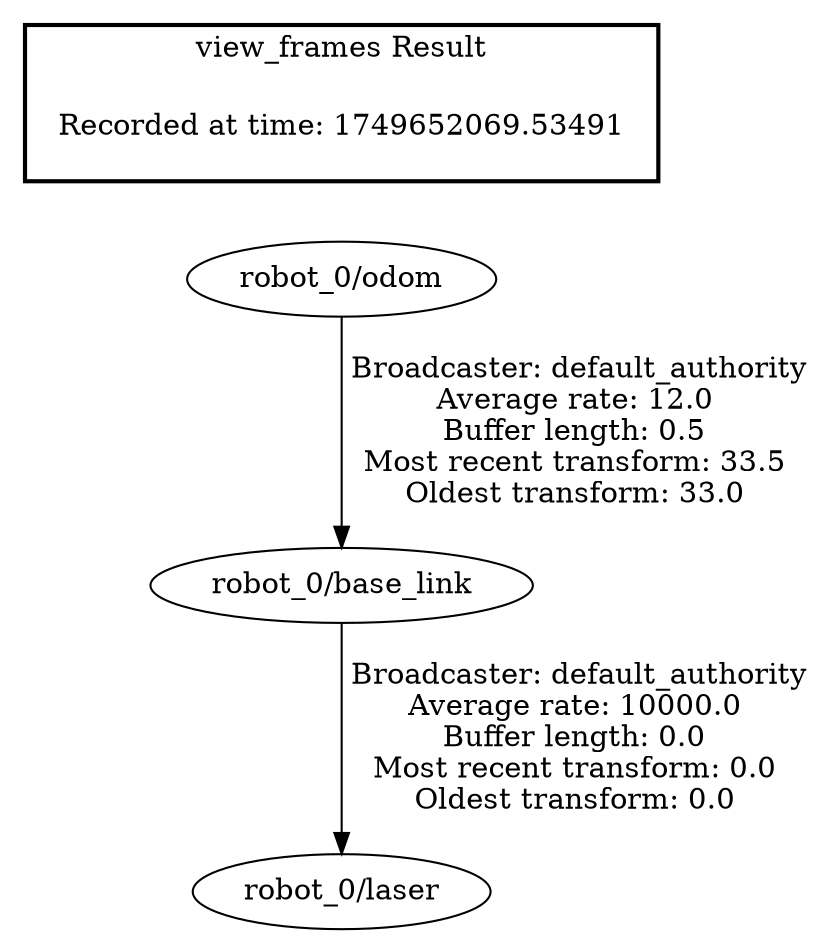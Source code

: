 digraph G {
"robot_0/base_link" -> "robot_0/laser"[label=" Broadcaster: default_authority\nAverage rate: 10000.0\nBuffer length: 0.0\nMost recent transform: 0.0\nOldest transform: 0.0\n"];
"robot_0/odom" -> "robot_0/base_link"[label=" Broadcaster: default_authority\nAverage rate: 12.0\nBuffer length: 0.5\nMost recent transform: 33.5\nOldest transform: 33.0\n"];
edge [style=invis];
 subgraph cluster_legend { style=bold; color=black; label ="view_frames Result";
"Recorded at time: 1749652069.53491"[ shape=plaintext ] ;
}->"robot_0/odom";
}